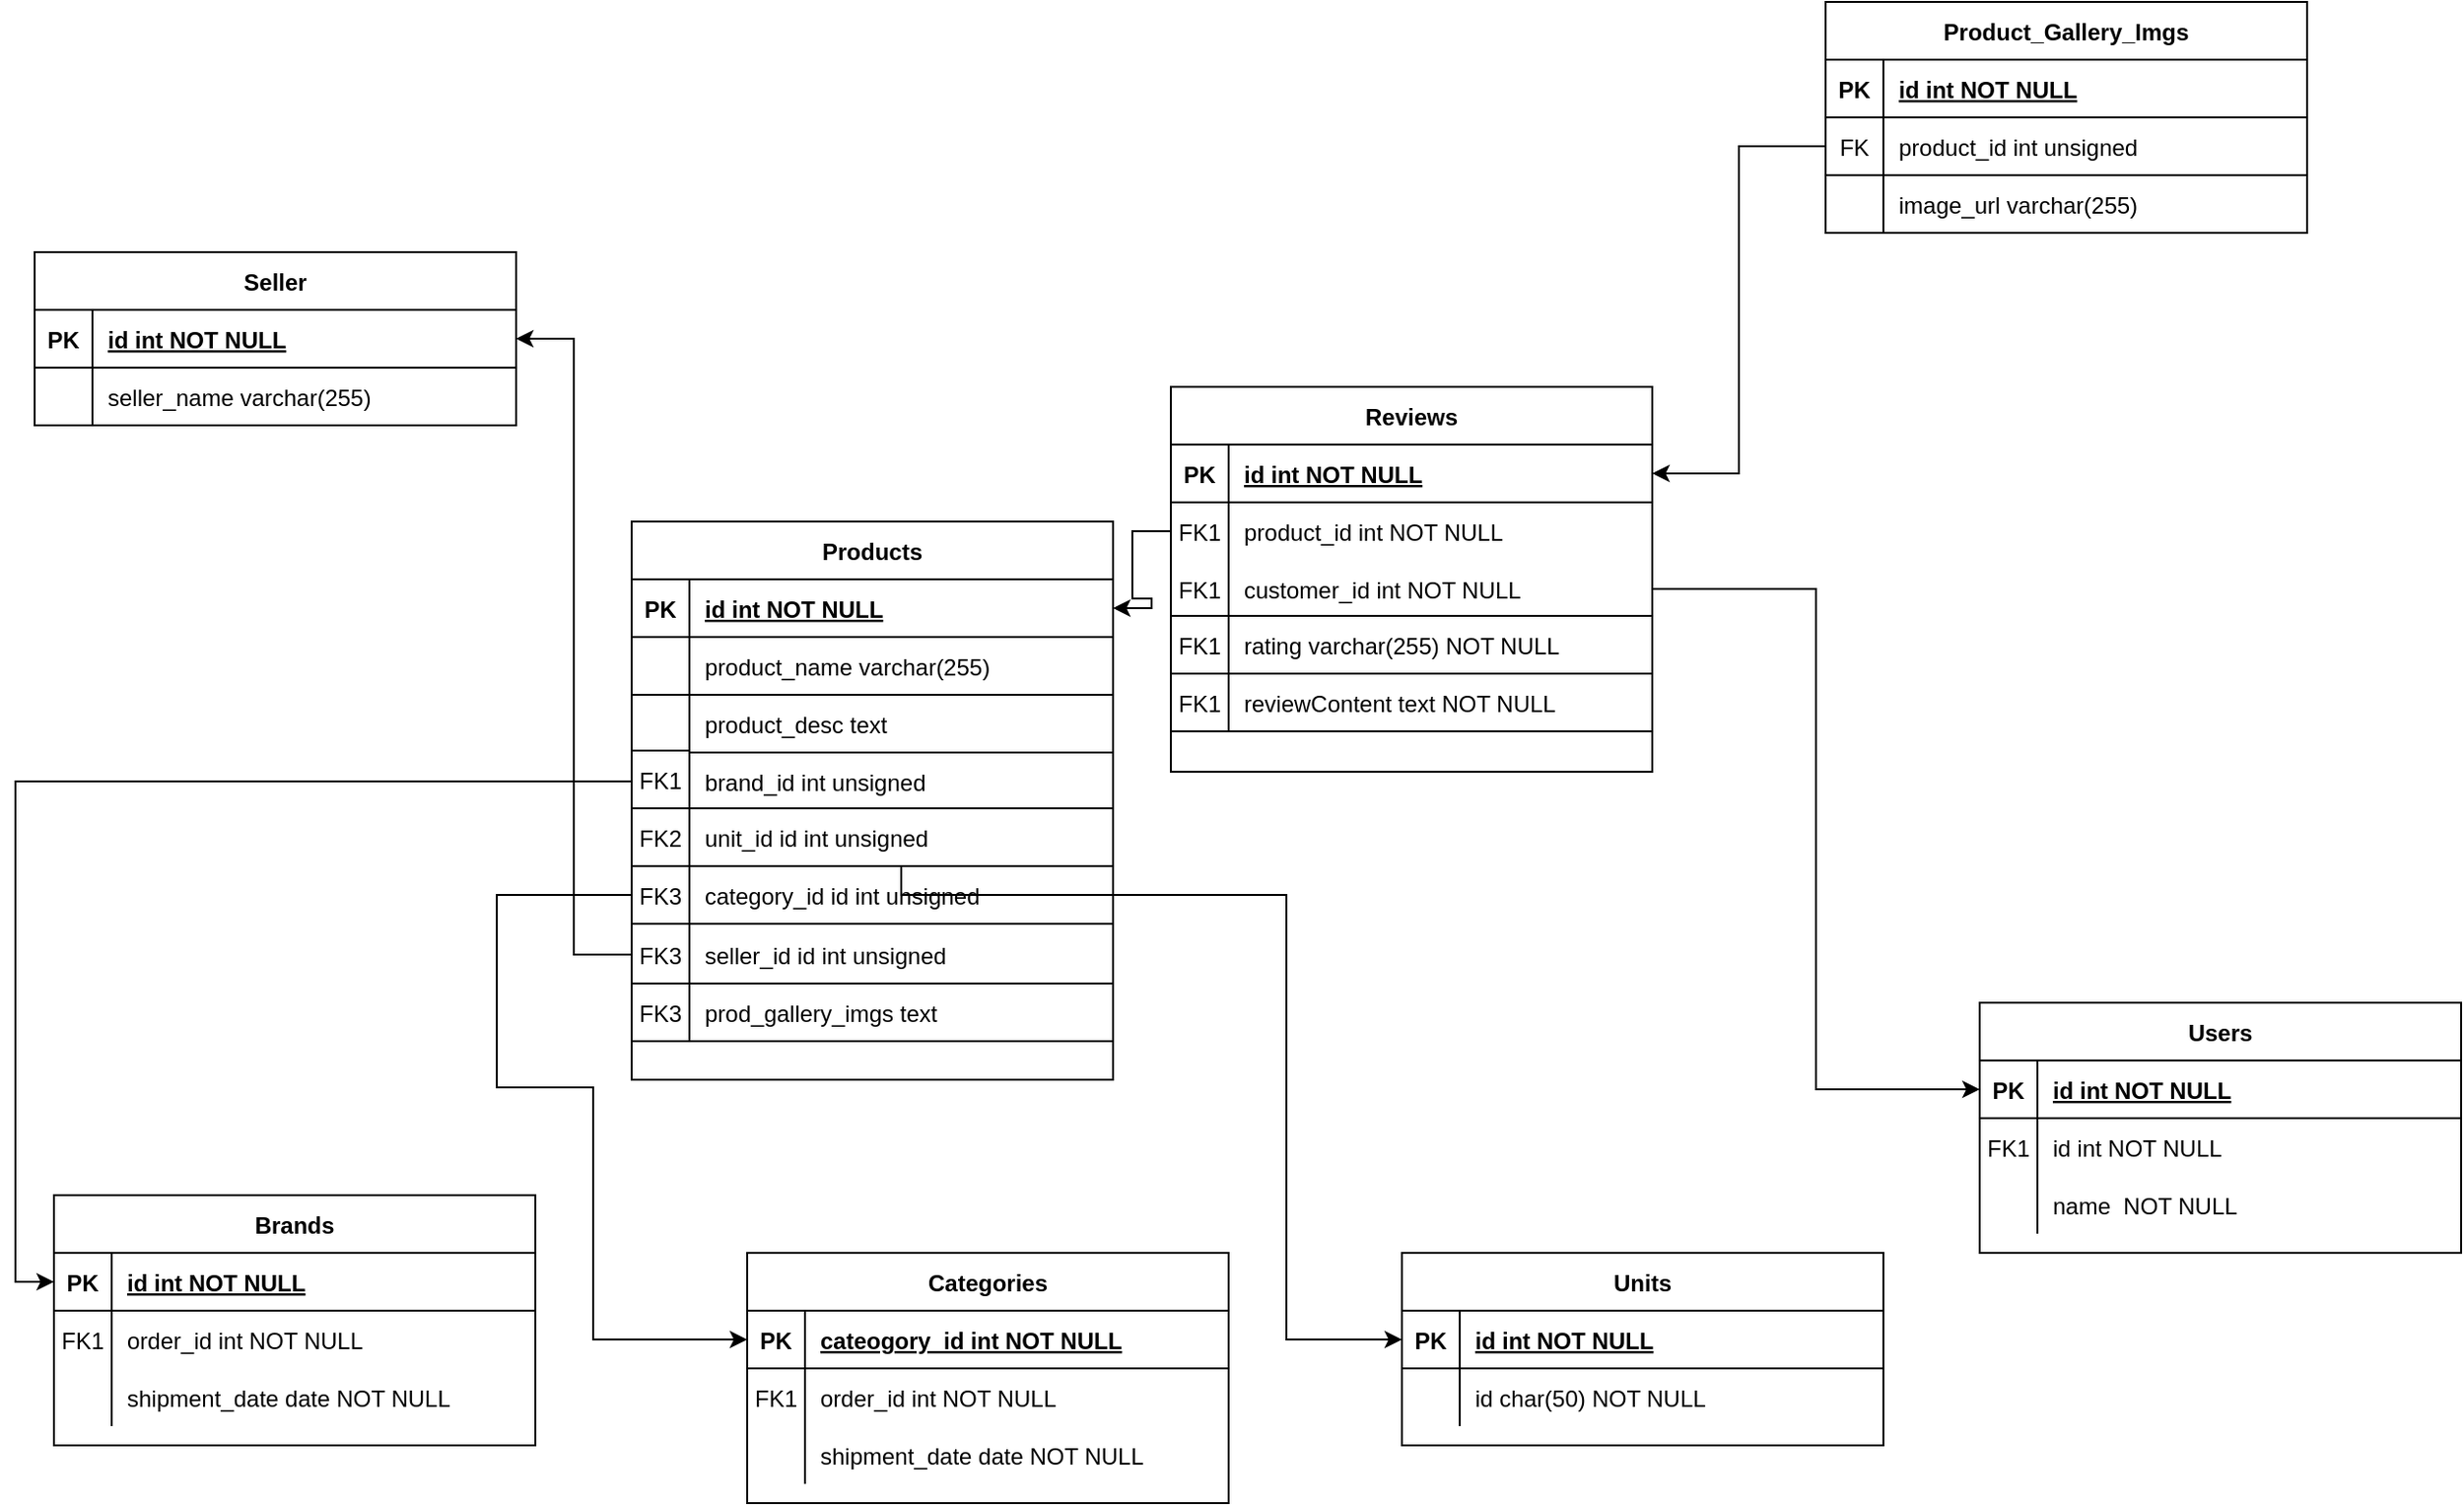 <mxfile version="24.7.6">
  <diagram id="R2lEEEUBdFMjLlhIrx00" name="Page-1">
    <mxGraphModel dx="1050" dy="1657" grid="1" gridSize="10" guides="1" tooltips="1" connect="1" arrows="1" fold="1" page="1" pageScale="1" pageWidth="850" pageHeight="1100" math="0" shadow="0" extFonts="Permanent Marker^https://fonts.googleapis.com/css?family=Permanent+Marker">
      <root>
        <mxCell id="0" />
        <mxCell id="1" parent="0" />
        <mxCell id="C-vyLk0tnHw3VtMMgP7b-13" value="Brands" style="shape=table;startSize=30;container=1;collapsible=1;childLayout=tableLayout;fixedRows=1;rowLines=0;fontStyle=1;align=center;resizeLast=1;" parent="1" vertex="1">
          <mxGeometry x="70" y="310" width="250" height="130" as="geometry" />
        </mxCell>
        <mxCell id="C-vyLk0tnHw3VtMMgP7b-14" value="" style="shape=partialRectangle;collapsible=0;dropTarget=0;pointerEvents=0;fillColor=none;points=[[0,0.5],[1,0.5]];portConstraint=eastwest;top=0;left=0;right=0;bottom=1;" parent="C-vyLk0tnHw3VtMMgP7b-13" vertex="1">
          <mxGeometry y="30" width="250" height="30" as="geometry" />
        </mxCell>
        <mxCell id="C-vyLk0tnHw3VtMMgP7b-15" value="PK" style="shape=partialRectangle;overflow=hidden;connectable=0;fillColor=none;top=0;left=0;bottom=0;right=0;fontStyle=1;" parent="C-vyLk0tnHw3VtMMgP7b-14" vertex="1">
          <mxGeometry width="30" height="30" as="geometry">
            <mxRectangle width="30" height="30" as="alternateBounds" />
          </mxGeometry>
        </mxCell>
        <mxCell id="C-vyLk0tnHw3VtMMgP7b-16" value="id int NOT NULL " style="shape=partialRectangle;overflow=hidden;connectable=0;fillColor=none;top=0;left=0;bottom=0;right=0;align=left;spacingLeft=6;fontStyle=5;" parent="C-vyLk0tnHw3VtMMgP7b-14" vertex="1">
          <mxGeometry x="30" width="220" height="30" as="geometry">
            <mxRectangle width="220" height="30" as="alternateBounds" />
          </mxGeometry>
        </mxCell>
        <mxCell id="C-vyLk0tnHw3VtMMgP7b-17" value="" style="shape=partialRectangle;collapsible=0;dropTarget=0;pointerEvents=0;fillColor=none;points=[[0,0.5],[1,0.5]];portConstraint=eastwest;top=0;left=0;right=0;bottom=0;" parent="C-vyLk0tnHw3VtMMgP7b-13" vertex="1">
          <mxGeometry y="60" width="250" height="30" as="geometry" />
        </mxCell>
        <mxCell id="C-vyLk0tnHw3VtMMgP7b-18" value="FK1" style="shape=partialRectangle;overflow=hidden;connectable=0;fillColor=none;top=0;left=0;bottom=0;right=0;" parent="C-vyLk0tnHw3VtMMgP7b-17" vertex="1">
          <mxGeometry width="30" height="30" as="geometry">
            <mxRectangle width="30" height="30" as="alternateBounds" />
          </mxGeometry>
        </mxCell>
        <mxCell id="C-vyLk0tnHw3VtMMgP7b-19" value="order_id int NOT NULL" style="shape=partialRectangle;overflow=hidden;connectable=0;fillColor=none;top=0;left=0;bottom=0;right=0;align=left;spacingLeft=6;" parent="C-vyLk0tnHw3VtMMgP7b-17" vertex="1">
          <mxGeometry x="30" width="220" height="30" as="geometry">
            <mxRectangle width="220" height="30" as="alternateBounds" />
          </mxGeometry>
        </mxCell>
        <mxCell id="C-vyLk0tnHw3VtMMgP7b-20" value="" style="shape=partialRectangle;collapsible=0;dropTarget=0;pointerEvents=0;fillColor=none;points=[[0,0.5],[1,0.5]];portConstraint=eastwest;top=0;left=0;right=0;bottom=0;" parent="C-vyLk0tnHw3VtMMgP7b-13" vertex="1">
          <mxGeometry y="90" width="250" height="30" as="geometry" />
        </mxCell>
        <mxCell id="C-vyLk0tnHw3VtMMgP7b-21" value="" style="shape=partialRectangle;overflow=hidden;connectable=0;fillColor=none;top=0;left=0;bottom=0;right=0;" parent="C-vyLk0tnHw3VtMMgP7b-20" vertex="1">
          <mxGeometry width="30" height="30" as="geometry">
            <mxRectangle width="30" height="30" as="alternateBounds" />
          </mxGeometry>
        </mxCell>
        <mxCell id="C-vyLk0tnHw3VtMMgP7b-22" value="shipment_date date NOT NULL" style="shape=partialRectangle;overflow=hidden;connectable=0;fillColor=none;top=0;left=0;bottom=0;right=0;align=left;spacingLeft=6;" parent="C-vyLk0tnHw3VtMMgP7b-20" vertex="1">
          <mxGeometry x="30" width="220" height="30" as="geometry">
            <mxRectangle width="220" height="30" as="alternateBounds" />
          </mxGeometry>
        </mxCell>
        <mxCell id="C-vyLk0tnHw3VtMMgP7b-23" value="Units" style="shape=table;startSize=30;container=1;collapsible=1;childLayout=tableLayout;fixedRows=1;rowLines=0;fontStyle=1;align=center;resizeLast=1;" parent="1" vertex="1">
          <mxGeometry x="770" y="340" width="250" height="100" as="geometry" />
        </mxCell>
        <mxCell id="C-vyLk0tnHw3VtMMgP7b-24" value="" style="shape=partialRectangle;collapsible=0;dropTarget=0;pointerEvents=0;fillColor=none;points=[[0,0.5],[1,0.5]];portConstraint=eastwest;top=0;left=0;right=0;bottom=1;" parent="C-vyLk0tnHw3VtMMgP7b-23" vertex="1">
          <mxGeometry y="30" width="250" height="30" as="geometry" />
        </mxCell>
        <mxCell id="C-vyLk0tnHw3VtMMgP7b-25" value="PK" style="shape=partialRectangle;overflow=hidden;connectable=0;fillColor=none;top=0;left=0;bottom=0;right=0;fontStyle=1;" parent="C-vyLk0tnHw3VtMMgP7b-24" vertex="1">
          <mxGeometry width="30" height="30" as="geometry">
            <mxRectangle width="30" height="30" as="alternateBounds" />
          </mxGeometry>
        </mxCell>
        <mxCell id="C-vyLk0tnHw3VtMMgP7b-26" value="id int NOT NULL " style="shape=partialRectangle;overflow=hidden;connectable=0;fillColor=none;top=0;left=0;bottom=0;right=0;align=left;spacingLeft=6;fontStyle=5;" parent="C-vyLk0tnHw3VtMMgP7b-24" vertex="1">
          <mxGeometry x="30" width="220" height="30" as="geometry">
            <mxRectangle width="220" height="30" as="alternateBounds" />
          </mxGeometry>
        </mxCell>
        <mxCell id="C-vyLk0tnHw3VtMMgP7b-27" value="" style="shape=partialRectangle;collapsible=0;dropTarget=0;pointerEvents=0;fillColor=none;points=[[0,0.5],[1,0.5]];portConstraint=eastwest;top=0;left=0;right=0;bottom=0;" parent="C-vyLk0tnHw3VtMMgP7b-23" vertex="1">
          <mxGeometry y="60" width="250" height="30" as="geometry" />
        </mxCell>
        <mxCell id="C-vyLk0tnHw3VtMMgP7b-28" value="" style="shape=partialRectangle;overflow=hidden;connectable=0;fillColor=none;top=0;left=0;bottom=0;right=0;" parent="C-vyLk0tnHw3VtMMgP7b-27" vertex="1">
          <mxGeometry width="30" height="30" as="geometry">
            <mxRectangle width="30" height="30" as="alternateBounds" />
          </mxGeometry>
        </mxCell>
        <mxCell id="C-vyLk0tnHw3VtMMgP7b-29" value="id char(50) NOT NULL" style="shape=partialRectangle;overflow=hidden;connectable=0;fillColor=none;top=0;left=0;bottom=0;right=0;align=left;spacingLeft=6;" parent="C-vyLk0tnHw3VtMMgP7b-27" vertex="1">
          <mxGeometry x="30" width="220" height="30" as="geometry">
            <mxRectangle width="220" height="30" as="alternateBounds" />
          </mxGeometry>
        </mxCell>
        <mxCell id="VkYsqImHZX3zR1S9aV2n-1" value="Categories" style="shape=table;startSize=30;container=1;collapsible=1;childLayout=tableLayout;fixedRows=1;rowLines=0;fontStyle=1;align=center;resizeLast=1;" parent="1" vertex="1">
          <mxGeometry x="430" y="340" width="250" height="130" as="geometry" />
        </mxCell>
        <mxCell id="VkYsqImHZX3zR1S9aV2n-2" value="" style="shape=partialRectangle;collapsible=0;dropTarget=0;pointerEvents=0;fillColor=none;points=[[0,0.5],[1,0.5]];portConstraint=eastwest;top=0;left=0;right=0;bottom=1;" parent="VkYsqImHZX3zR1S9aV2n-1" vertex="1">
          <mxGeometry y="30" width="250" height="30" as="geometry" />
        </mxCell>
        <mxCell id="VkYsqImHZX3zR1S9aV2n-3" value="PK" style="shape=partialRectangle;overflow=hidden;connectable=0;fillColor=none;top=0;left=0;bottom=0;right=0;fontStyle=1;" parent="VkYsqImHZX3zR1S9aV2n-2" vertex="1">
          <mxGeometry width="30" height="30" as="geometry">
            <mxRectangle width="30" height="30" as="alternateBounds" />
          </mxGeometry>
        </mxCell>
        <mxCell id="VkYsqImHZX3zR1S9aV2n-4" value="cateogory_id int NOT NULL " style="shape=partialRectangle;overflow=hidden;connectable=0;fillColor=none;top=0;left=0;bottom=0;right=0;align=left;spacingLeft=6;fontStyle=5;" parent="VkYsqImHZX3zR1S9aV2n-2" vertex="1">
          <mxGeometry x="30" width="220" height="30" as="geometry">
            <mxRectangle width="220" height="30" as="alternateBounds" />
          </mxGeometry>
        </mxCell>
        <mxCell id="VkYsqImHZX3zR1S9aV2n-5" value="" style="shape=partialRectangle;collapsible=0;dropTarget=0;pointerEvents=0;fillColor=none;points=[[0,0.5],[1,0.5]];portConstraint=eastwest;top=0;left=0;right=0;bottom=0;" parent="VkYsqImHZX3zR1S9aV2n-1" vertex="1">
          <mxGeometry y="60" width="250" height="30" as="geometry" />
        </mxCell>
        <mxCell id="VkYsqImHZX3zR1S9aV2n-6" value="FK1" style="shape=partialRectangle;overflow=hidden;connectable=0;fillColor=none;top=0;left=0;bottom=0;right=0;" parent="VkYsqImHZX3zR1S9aV2n-5" vertex="1">
          <mxGeometry width="30" height="30" as="geometry">
            <mxRectangle width="30" height="30" as="alternateBounds" />
          </mxGeometry>
        </mxCell>
        <mxCell id="VkYsqImHZX3zR1S9aV2n-7" value="order_id int NOT NULL" style="shape=partialRectangle;overflow=hidden;connectable=0;fillColor=none;top=0;left=0;bottom=0;right=0;align=left;spacingLeft=6;" parent="VkYsqImHZX3zR1S9aV2n-5" vertex="1">
          <mxGeometry x="30" width="220" height="30" as="geometry">
            <mxRectangle width="220" height="30" as="alternateBounds" />
          </mxGeometry>
        </mxCell>
        <mxCell id="VkYsqImHZX3zR1S9aV2n-8" value="" style="shape=partialRectangle;collapsible=0;dropTarget=0;pointerEvents=0;fillColor=none;points=[[0,0.5],[1,0.5]];portConstraint=eastwest;top=0;left=0;right=0;bottom=0;" parent="VkYsqImHZX3zR1S9aV2n-1" vertex="1">
          <mxGeometry y="90" width="250" height="30" as="geometry" />
        </mxCell>
        <mxCell id="VkYsqImHZX3zR1S9aV2n-9" value="" style="shape=partialRectangle;overflow=hidden;connectable=0;fillColor=none;top=0;left=0;bottom=0;right=0;" parent="VkYsqImHZX3zR1S9aV2n-8" vertex="1">
          <mxGeometry width="30" height="30" as="geometry">
            <mxRectangle width="30" height="30" as="alternateBounds" />
          </mxGeometry>
        </mxCell>
        <mxCell id="VkYsqImHZX3zR1S9aV2n-10" value="shipment_date date NOT NULL" style="shape=partialRectangle;overflow=hidden;connectable=0;fillColor=none;top=0;left=0;bottom=0;right=0;align=left;spacingLeft=6;" parent="VkYsqImHZX3zR1S9aV2n-8" vertex="1">
          <mxGeometry x="30" width="220" height="30" as="geometry">
            <mxRectangle width="220" height="30" as="alternateBounds" />
          </mxGeometry>
        </mxCell>
        <mxCell id="VkYsqImHZX3zR1S9aV2n-20" style="edgeStyle=orthogonalEdgeStyle;rounded=0;orthogonalLoop=1;jettySize=auto;html=1;entryX=0;entryY=0.5;entryDx=0;entryDy=0;" parent="1" source="C-vyLk0tnHw3VtMMgP7b-9" target="C-vyLk0tnHw3VtMMgP7b-14" edge="1">
          <mxGeometry relative="1" as="geometry" />
        </mxCell>
        <mxCell id="VkYsqImHZX3zR1S9aV2n-21" style="edgeStyle=orthogonalEdgeStyle;rounded=0;orthogonalLoop=1;jettySize=auto;html=1;entryX=0;entryY=0.5;entryDx=0;entryDy=0;" parent="1" source="VkYsqImHZX3zR1S9aV2n-11" target="C-vyLk0tnHw3VtMMgP7b-24" edge="1">
          <mxGeometry relative="1" as="geometry">
            <Array as="points">
              <mxPoint x="710" y="154" />
              <mxPoint x="710" y="385" />
            </Array>
          </mxGeometry>
        </mxCell>
        <mxCell id="VkYsqImHZX3zR1S9aV2n-24" value="" style="group" parent="1" vertex="1" connectable="0">
          <mxGeometry x="370" y="-40" width="250" height="290" as="geometry" />
        </mxCell>
        <mxCell id="VkYsqImHZX3zR1S9aV2n-25" value="" style="group" parent="VkYsqImHZX3zR1S9aV2n-24" vertex="1" connectable="0">
          <mxGeometry width="250" height="290" as="geometry" />
        </mxCell>
        <mxCell id="VkYsqImHZX3zR1S9aV2n-19" value="" style="group" parent="VkYsqImHZX3zR1S9aV2n-25" vertex="1" connectable="0">
          <mxGeometry width="250" height="290" as="geometry" />
        </mxCell>
        <mxCell id="VkYsqImHZX3zR1S9aV2n-11" value="unit_id id int unsigned" style="shape=partialRectangle;overflow=hidden;connectable=1;fillColor=none;top=1;left=1;bottom=1;right=0;align=left;spacingLeft=6;labelBorderColor=none;" parent="VkYsqImHZX3zR1S9aV2n-19" vertex="1">
          <mxGeometry x="30" y="149" width="220" height="30" as="geometry">
            <mxRectangle width="220" height="30" as="alternateBounds" />
          </mxGeometry>
        </mxCell>
        <mxCell id="VkYsqImHZX3zR1S9aV2n-12" value="FK1" style="shape=partialRectangle;overflow=hidden;connectable=0;fillColor=none;top=1;left=0;bottom=0;right=0;" parent="VkYsqImHZX3zR1S9aV2n-19" vertex="1">
          <mxGeometry y="119" width="30" height="30" as="geometry">
            <mxRectangle width="30" height="30" as="alternateBounds" />
          </mxGeometry>
        </mxCell>
        <mxCell id="VkYsqImHZX3zR1S9aV2n-18" value="FK2" style="shape=partialRectangle;overflow=hidden;connectable=0;fillColor=none;top=1;left=0;bottom=1;right=0;" parent="VkYsqImHZX3zR1S9aV2n-19" vertex="1">
          <mxGeometry y="149" width="30" height="30" as="geometry">
            <mxRectangle width="30" height="30" as="alternateBounds" />
          </mxGeometry>
        </mxCell>
        <mxCell id="klve59LVpFGcTII6Jys7-24" value="" style="group" parent="VkYsqImHZX3zR1S9aV2n-19" vertex="1" connectable="0">
          <mxGeometry width="250" height="290" as="geometry" />
        </mxCell>
        <mxCell id="klve59LVpFGcTII6Jys7-22" value="seller_id id int unsigned" style="shape=partialRectangle;overflow=hidden;connectable=1;fillColor=none;top=0;left=1;bottom=1;right=0;align=left;spacingLeft=6;labelBorderColor=none;" parent="klve59LVpFGcTII6Jys7-24" vertex="1">
          <mxGeometry x="30" y="210" width="220" height="30" as="geometry">
            <mxRectangle width="220" height="30" as="alternateBounds" />
          </mxGeometry>
        </mxCell>
        <mxCell id="klve59LVpFGcTII6Jys7-23" value="FK3" style="shape=partialRectangle;overflow=hidden;connectable=1;fillColor=none;top=0;left=0;bottom=1;right=0;" parent="klve59LVpFGcTII6Jys7-24" vertex="1">
          <mxGeometry y="210" width="30" height="30" as="geometry">
            <mxRectangle width="30" height="30" as="alternateBounds" />
          </mxGeometry>
        </mxCell>
        <mxCell id="klve59LVpFGcTII6Jys7-29" value="" style="group" parent="klve59LVpFGcTII6Jys7-24" vertex="1" connectable="0">
          <mxGeometry width="250" height="290" as="geometry" />
        </mxCell>
        <mxCell id="C-vyLk0tnHw3VtMMgP7b-2" value="Products" style="shape=table;startSize=30;container=1;collapsible=1;childLayout=tableLayout;fixedRows=1;rowLines=0;fontStyle=1;align=center;resizeLast=1;" parent="klve59LVpFGcTII6Jys7-29" vertex="1">
          <mxGeometry width="250" height="290" as="geometry" />
        </mxCell>
        <mxCell id="C-vyLk0tnHw3VtMMgP7b-3" value="" style="shape=partialRectangle;collapsible=0;dropTarget=0;pointerEvents=0;fillColor=none;points=[[0,0.5],[1,0.5]];portConstraint=eastwest;top=0;left=0;right=0;bottom=1;" parent="C-vyLk0tnHw3VtMMgP7b-2" vertex="1">
          <mxGeometry y="30" width="250" height="30" as="geometry" />
        </mxCell>
        <mxCell id="C-vyLk0tnHw3VtMMgP7b-4" value="PK" style="shape=partialRectangle;overflow=hidden;connectable=0;fillColor=none;top=0;left=0;bottom=0;right=0;fontStyle=1;" parent="C-vyLk0tnHw3VtMMgP7b-3" vertex="1">
          <mxGeometry width="30" height="30" as="geometry">
            <mxRectangle width="30" height="30" as="alternateBounds" />
          </mxGeometry>
        </mxCell>
        <mxCell id="C-vyLk0tnHw3VtMMgP7b-5" value="id int NOT NULL " style="shape=partialRectangle;overflow=hidden;connectable=0;fillColor=none;top=0;left=0;bottom=0;right=0;align=left;spacingLeft=6;fontStyle=5;" parent="C-vyLk0tnHw3VtMMgP7b-3" vertex="1">
          <mxGeometry x="30" width="220" height="30" as="geometry">
            <mxRectangle width="220" height="30" as="alternateBounds" />
          </mxGeometry>
        </mxCell>
        <mxCell id="C-vyLk0tnHw3VtMMgP7b-6" value="" style="shape=partialRectangle;collapsible=0;dropTarget=0;pointerEvents=0;fillColor=none;points=[[0,0.5],[1,0.5]];portConstraint=eastwest;top=0;left=0;right=0;bottom=0;" parent="C-vyLk0tnHw3VtMMgP7b-2" vertex="1">
          <mxGeometry y="60" width="250" height="30" as="geometry" />
        </mxCell>
        <mxCell id="C-vyLk0tnHw3VtMMgP7b-7" value="" style="shape=partialRectangle;overflow=hidden;connectable=0;fillColor=none;top=0;left=0;bottom=0;right=0;" parent="C-vyLk0tnHw3VtMMgP7b-6" vertex="1">
          <mxGeometry width="30" height="30" as="geometry">
            <mxRectangle width="30" height="30" as="alternateBounds" />
          </mxGeometry>
        </mxCell>
        <mxCell id="C-vyLk0tnHw3VtMMgP7b-8" value="product_name varchar(255)" style="shape=partialRectangle;overflow=hidden;connectable=0;fillColor=none;top=0;left=0;bottom=0;right=0;align=left;spacingLeft=6;" parent="C-vyLk0tnHw3VtMMgP7b-6" vertex="1">
          <mxGeometry x="30" width="220" height="30" as="geometry">
            <mxRectangle width="220" height="30" as="alternateBounds" />
          </mxGeometry>
        </mxCell>
        <mxCell id="VkYsqImHZX3zR1S9aV2n-15" value="" style="shape=partialRectangle;collapsible=0;dropTarget=0;pointerEvents=0;fillColor=none;points=[[0,0.5],[1,0.5]];portConstraint=eastwest;top=0;left=0;right=0;bottom=0;" parent="C-vyLk0tnHw3VtMMgP7b-2" vertex="1">
          <mxGeometry y="90" width="250" height="30" as="geometry" />
        </mxCell>
        <mxCell id="VkYsqImHZX3zR1S9aV2n-16" value="" style="shape=partialRectangle;overflow=hidden;connectable=0;fillColor=none;top=1;left=0;bottom=0;right=0;" parent="VkYsqImHZX3zR1S9aV2n-15" vertex="1">
          <mxGeometry width="30" height="30" as="geometry">
            <mxRectangle width="30" height="30" as="alternateBounds" />
          </mxGeometry>
        </mxCell>
        <mxCell id="VkYsqImHZX3zR1S9aV2n-17" value="product_desc text" style="shape=partialRectangle;overflow=hidden;connectable=0;fillColor=none;top=1;left=0;bottom=0;right=0;align=left;spacingLeft=6;" parent="VkYsqImHZX3zR1S9aV2n-15" vertex="1">
          <mxGeometry x="30" width="220" height="30" as="geometry">
            <mxRectangle width="220" height="30" as="alternateBounds" />
          </mxGeometry>
        </mxCell>
        <mxCell id="C-vyLk0tnHw3VtMMgP7b-9" value="" style="shape=partialRectangle;collapsible=0;dropTarget=0;pointerEvents=0;fillColor=none;points=[[0,0.5],[1,0.5]];portConstraint=eastwest;top=0;left=0;right=0;bottom=0;" parent="C-vyLk0tnHw3VtMMgP7b-2" vertex="1">
          <mxGeometry y="120" width="250" height="30" as="geometry" />
        </mxCell>
        <mxCell id="C-vyLk0tnHw3VtMMgP7b-10" value="" style="shape=partialRectangle;overflow=hidden;connectable=0;fillColor=none;top=0;left=0;bottom=0;right=0;" parent="C-vyLk0tnHw3VtMMgP7b-9" vertex="1">
          <mxGeometry width="30" height="30" as="geometry">
            <mxRectangle width="30" height="30" as="alternateBounds" />
          </mxGeometry>
        </mxCell>
        <mxCell id="C-vyLk0tnHw3VtMMgP7b-11" value="brand_id int unsigned" style="shape=partialRectangle;overflow=hidden;connectable=0;fillColor=none;top=1;left=0;bottom=0;right=0;align=left;spacingLeft=6;" parent="C-vyLk0tnHw3VtMMgP7b-9" vertex="1">
          <mxGeometry x="30" width="220" height="30" as="geometry">
            <mxRectangle width="220" height="30" as="alternateBounds" />
          </mxGeometry>
        </mxCell>
        <mxCell id="klve59LVpFGcTII6Jys7-27" value="prod_gallery_imgs text" style="shape=partialRectangle;overflow=hidden;connectable=1;fillColor=none;top=0;left=1;bottom=1;right=0;align=left;spacingLeft=6;labelBorderColor=none;" parent="klve59LVpFGcTII6Jys7-29" vertex="1">
          <mxGeometry x="30" y="240" width="220" height="30" as="geometry">
            <mxRectangle width="220" height="30" as="alternateBounds" />
          </mxGeometry>
        </mxCell>
        <mxCell id="klve59LVpFGcTII6Jys7-28" value="FK3" style="shape=partialRectangle;overflow=hidden;connectable=1;fillColor=none;top=0;left=0;bottom=1;right=0;" parent="klve59LVpFGcTII6Jys7-29" vertex="1">
          <mxGeometry y="240" width="30" height="30" as="geometry">
            <mxRectangle width="30" height="30" as="alternateBounds" />
          </mxGeometry>
        </mxCell>
        <mxCell id="VkYsqImHZX3zR1S9aV2n-22" value="category_id id int unsigned" style="shape=partialRectangle;overflow=hidden;connectable=1;fillColor=none;top=0;left=1;bottom=1;right=0;align=left;spacingLeft=6;labelBorderColor=none;" parent="VkYsqImHZX3zR1S9aV2n-25" vertex="1">
          <mxGeometry x="30" y="179" width="220" height="30" as="geometry">
            <mxRectangle width="220" height="30" as="alternateBounds" />
          </mxGeometry>
        </mxCell>
        <mxCell id="VkYsqImHZX3zR1S9aV2n-23" value="FK3" style="shape=partialRectangle;overflow=hidden;connectable=1;fillColor=none;top=0;left=0;bottom=1;right=0;" parent="VkYsqImHZX3zR1S9aV2n-25" vertex="1">
          <mxGeometry y="179" width="30" height="30" as="geometry">
            <mxRectangle width="30" height="30" as="alternateBounds" />
          </mxGeometry>
        </mxCell>
        <mxCell id="VkYsqImHZX3zR1S9aV2n-26" style="edgeStyle=orthogonalEdgeStyle;rounded=0;orthogonalLoop=1;jettySize=auto;html=1;entryX=0;entryY=0.5;entryDx=0;entryDy=0;" parent="1" source="VkYsqImHZX3zR1S9aV2n-23" target="VkYsqImHZX3zR1S9aV2n-2" edge="1">
          <mxGeometry relative="1" as="geometry">
            <Array as="points">
              <mxPoint x="300" y="154" />
              <mxPoint x="300" y="254" />
              <mxPoint x="350" y="254" />
              <mxPoint x="350" y="385" />
            </Array>
          </mxGeometry>
        </mxCell>
        <mxCell id="z2yPPeF7bbDRtPcRpVXs-11" value="Users" style="shape=table;startSize=30;container=1;collapsible=1;childLayout=tableLayout;fixedRows=1;rowLines=0;fontStyle=1;align=center;resizeLast=1;" parent="1" vertex="1">
          <mxGeometry x="1070" y="210" width="250" height="130" as="geometry" />
        </mxCell>
        <mxCell id="z2yPPeF7bbDRtPcRpVXs-12" value="" style="shape=partialRectangle;collapsible=0;dropTarget=0;pointerEvents=0;fillColor=none;points=[[0,0.5],[1,0.5]];portConstraint=eastwest;top=0;left=0;right=0;bottom=1;" parent="z2yPPeF7bbDRtPcRpVXs-11" vertex="1">
          <mxGeometry y="30" width="250" height="30" as="geometry" />
        </mxCell>
        <mxCell id="z2yPPeF7bbDRtPcRpVXs-13" value="PK" style="shape=partialRectangle;overflow=hidden;connectable=0;fillColor=none;top=0;left=0;bottom=0;right=0;fontStyle=1;" parent="z2yPPeF7bbDRtPcRpVXs-12" vertex="1">
          <mxGeometry width="30" height="30" as="geometry">
            <mxRectangle width="30" height="30" as="alternateBounds" />
          </mxGeometry>
        </mxCell>
        <mxCell id="z2yPPeF7bbDRtPcRpVXs-14" value="id int NOT NULL " style="shape=partialRectangle;overflow=hidden;connectable=0;fillColor=none;top=0;left=0;bottom=0;right=0;align=left;spacingLeft=6;fontStyle=5;" parent="z2yPPeF7bbDRtPcRpVXs-12" vertex="1">
          <mxGeometry x="30" width="220" height="30" as="geometry">
            <mxRectangle width="220" height="30" as="alternateBounds" />
          </mxGeometry>
        </mxCell>
        <mxCell id="z2yPPeF7bbDRtPcRpVXs-15" value="" style="shape=partialRectangle;collapsible=0;dropTarget=0;pointerEvents=0;fillColor=none;points=[[0,0.5],[1,0.5]];portConstraint=eastwest;top=0;left=0;right=0;bottom=0;" parent="z2yPPeF7bbDRtPcRpVXs-11" vertex="1">
          <mxGeometry y="60" width="250" height="30" as="geometry" />
        </mxCell>
        <mxCell id="z2yPPeF7bbDRtPcRpVXs-16" value="FK1" style="shape=partialRectangle;overflow=hidden;connectable=0;fillColor=none;top=0;left=0;bottom=0;right=0;" parent="z2yPPeF7bbDRtPcRpVXs-15" vertex="1">
          <mxGeometry width="30" height="30" as="geometry">
            <mxRectangle width="30" height="30" as="alternateBounds" />
          </mxGeometry>
        </mxCell>
        <mxCell id="z2yPPeF7bbDRtPcRpVXs-17" value="id int NOT NULL" style="shape=partialRectangle;overflow=hidden;connectable=0;fillColor=none;top=0;left=0;bottom=0;right=0;align=left;spacingLeft=6;" parent="z2yPPeF7bbDRtPcRpVXs-15" vertex="1">
          <mxGeometry x="30" width="220" height="30" as="geometry">
            <mxRectangle width="220" height="30" as="alternateBounds" />
          </mxGeometry>
        </mxCell>
        <mxCell id="z2yPPeF7bbDRtPcRpVXs-18" value="" style="shape=partialRectangle;collapsible=0;dropTarget=0;pointerEvents=0;fillColor=none;points=[[0,0.5],[1,0.5]];portConstraint=eastwest;top=0;left=0;right=0;bottom=0;" parent="z2yPPeF7bbDRtPcRpVXs-11" vertex="1">
          <mxGeometry y="90" width="250" height="30" as="geometry" />
        </mxCell>
        <mxCell id="z2yPPeF7bbDRtPcRpVXs-19" value="" style="shape=partialRectangle;overflow=hidden;connectable=0;fillColor=none;top=0;left=0;bottom=0;right=0;" parent="z2yPPeF7bbDRtPcRpVXs-18" vertex="1">
          <mxGeometry width="30" height="30" as="geometry">
            <mxRectangle width="30" height="30" as="alternateBounds" />
          </mxGeometry>
        </mxCell>
        <mxCell id="z2yPPeF7bbDRtPcRpVXs-20" value="name  NOT NULL" style="shape=partialRectangle;overflow=hidden;connectable=0;fillColor=none;top=0;left=0;bottom=0;right=0;align=left;spacingLeft=6;" parent="z2yPPeF7bbDRtPcRpVXs-18" vertex="1">
          <mxGeometry x="30" width="220" height="30" as="geometry">
            <mxRectangle width="220" height="30" as="alternateBounds" />
          </mxGeometry>
        </mxCell>
        <mxCell id="z2yPPeF7bbDRtPcRpVXs-22" style="edgeStyle=orthogonalEdgeStyle;rounded=0;orthogonalLoop=1;jettySize=auto;html=1;" parent="1" source="z2yPPeF7bbDRtPcRpVXs-8" target="z2yPPeF7bbDRtPcRpVXs-12" edge="1">
          <mxGeometry relative="1" as="geometry" />
        </mxCell>
        <mxCell id="z2yPPeF7bbDRtPcRpVXs-23" style="edgeStyle=orthogonalEdgeStyle;rounded=0;orthogonalLoop=1;jettySize=auto;html=1;" parent="1" source="z2yPPeF7bbDRtPcRpVXs-5" target="C-vyLk0tnHw3VtMMgP7b-3" edge="1">
          <mxGeometry relative="1" as="geometry" />
        </mxCell>
        <mxCell id="z2yPPeF7bbDRtPcRpVXs-39" value="" style="group" parent="1" vertex="1" connectable="0">
          <mxGeometry x="650" y="-110" width="250" height="200" as="geometry" />
        </mxCell>
        <mxCell id="z2yPPeF7bbDRtPcRpVXs-1" value="Reviews" style="shape=table;startSize=30;container=1;collapsible=1;childLayout=tableLayout;fixedRows=1;rowLines=0;fontStyle=1;align=center;resizeLast=1;" parent="z2yPPeF7bbDRtPcRpVXs-39" vertex="1">
          <mxGeometry width="250" height="200" as="geometry" />
        </mxCell>
        <mxCell id="z2yPPeF7bbDRtPcRpVXs-2" value="" style="shape=partialRectangle;collapsible=0;dropTarget=0;pointerEvents=0;fillColor=none;points=[[0,0.5],[1,0.5]];portConstraint=eastwest;top=0;left=0;right=0;bottom=1;" parent="z2yPPeF7bbDRtPcRpVXs-1" vertex="1">
          <mxGeometry y="30" width="250" height="30" as="geometry" />
        </mxCell>
        <mxCell id="z2yPPeF7bbDRtPcRpVXs-3" value="PK" style="shape=partialRectangle;overflow=hidden;connectable=0;fillColor=none;top=0;left=0;bottom=0;right=0;fontStyle=1;" parent="z2yPPeF7bbDRtPcRpVXs-2" vertex="1">
          <mxGeometry width="30" height="30" as="geometry">
            <mxRectangle width="30" height="30" as="alternateBounds" />
          </mxGeometry>
        </mxCell>
        <mxCell id="z2yPPeF7bbDRtPcRpVXs-4" value="id int NOT NULL " style="shape=partialRectangle;overflow=hidden;connectable=0;fillColor=none;top=0;left=0;bottom=0;right=0;align=left;spacingLeft=6;fontStyle=5;" parent="z2yPPeF7bbDRtPcRpVXs-2" vertex="1">
          <mxGeometry x="30" width="220" height="30" as="geometry">
            <mxRectangle width="220" height="30" as="alternateBounds" />
          </mxGeometry>
        </mxCell>
        <mxCell id="z2yPPeF7bbDRtPcRpVXs-5" value="" style="shape=partialRectangle;collapsible=0;dropTarget=0;pointerEvents=0;fillColor=none;points=[[0,0.5],[1,0.5]];portConstraint=eastwest;top=0;left=0;right=0;bottom=0;" parent="z2yPPeF7bbDRtPcRpVXs-1" vertex="1">
          <mxGeometry y="60" width="250" height="30" as="geometry" />
        </mxCell>
        <mxCell id="z2yPPeF7bbDRtPcRpVXs-6" value="FK1" style="shape=partialRectangle;overflow=hidden;connectable=0;fillColor=none;top=0;left=0;bottom=0;right=0;" parent="z2yPPeF7bbDRtPcRpVXs-5" vertex="1">
          <mxGeometry width="30" height="30" as="geometry">
            <mxRectangle width="30" height="30" as="alternateBounds" />
          </mxGeometry>
        </mxCell>
        <mxCell id="z2yPPeF7bbDRtPcRpVXs-7" value="product_id int NOT NULL" style="shape=partialRectangle;overflow=hidden;connectable=0;fillColor=none;top=0;left=0;bottom=0;right=0;align=left;spacingLeft=6;" parent="z2yPPeF7bbDRtPcRpVXs-5" vertex="1">
          <mxGeometry x="30" width="220" height="30" as="geometry">
            <mxRectangle width="220" height="30" as="alternateBounds" />
          </mxGeometry>
        </mxCell>
        <mxCell id="z2yPPeF7bbDRtPcRpVXs-8" value="" style="shape=partialRectangle;collapsible=0;dropTarget=0;pointerEvents=0;fillColor=none;points=[[0,0.5],[1,0.5]];portConstraint=eastwest;top=0;left=0;right=0;bottom=0;" parent="z2yPPeF7bbDRtPcRpVXs-1" vertex="1">
          <mxGeometry y="90" width="250" height="30" as="geometry" />
        </mxCell>
        <mxCell id="z2yPPeF7bbDRtPcRpVXs-9" value="" style="shape=partialRectangle;overflow=hidden;connectable=0;fillColor=none;top=0;left=0;bottom=0;right=0;" parent="z2yPPeF7bbDRtPcRpVXs-8" vertex="1">
          <mxGeometry width="30" height="30" as="geometry">
            <mxRectangle width="30" height="30" as="alternateBounds" />
          </mxGeometry>
        </mxCell>
        <mxCell id="z2yPPeF7bbDRtPcRpVXs-10" value="customer_id int NOT NULL" style="shape=partialRectangle;overflow=hidden;connectable=0;fillColor=none;top=0;left=0;bottom=0;right=0;align=left;spacingLeft=6;" parent="z2yPPeF7bbDRtPcRpVXs-8" vertex="1">
          <mxGeometry x="30" width="220" height="30" as="geometry">
            <mxRectangle width="220" height="30" as="alternateBounds" />
          </mxGeometry>
        </mxCell>
        <mxCell id="z2yPPeF7bbDRtPcRpVXs-21" value="FK1" style="shape=partialRectangle;overflow=hidden;connectable=0;fillColor=none;top=0;left=0;bottom=0;right=0;" parent="z2yPPeF7bbDRtPcRpVXs-39" vertex="1">
          <mxGeometry y="90" width="30" height="30" as="geometry">
            <mxRectangle width="30" height="30" as="alternateBounds" />
          </mxGeometry>
        </mxCell>
        <mxCell id="z2yPPeF7bbDRtPcRpVXs-24" value="rating varchar(255) NOT NULL" style="shape=partialRectangle;overflow=hidden;connectable=0;fillColor=none;top=1;left=0;bottom=1;right=0;align=left;spacingLeft=6;" parent="z2yPPeF7bbDRtPcRpVXs-39" vertex="1">
          <mxGeometry x="30" y="119" width="220" height="30" as="geometry">
            <mxRectangle width="220" height="30" as="alternateBounds" />
          </mxGeometry>
        </mxCell>
        <mxCell id="z2yPPeF7bbDRtPcRpVXs-25" value="FK1" style="shape=partialRectangle;overflow=hidden;connectable=0;fillColor=none;top=1;left=0;bottom=1;right=1;" parent="z2yPPeF7bbDRtPcRpVXs-39" vertex="1">
          <mxGeometry y="119" width="30" height="30" as="geometry">
            <mxRectangle width="30" height="30" as="alternateBounds" />
          </mxGeometry>
        </mxCell>
        <mxCell id="z2yPPeF7bbDRtPcRpVXs-26" value="reviewContent text NOT NULL" style="shape=partialRectangle;overflow=hidden;connectable=0;fillColor=none;top=0;left=0;bottom=1;right=0;align=left;spacingLeft=6;" parent="z2yPPeF7bbDRtPcRpVXs-39" vertex="1">
          <mxGeometry x="30" y="149" width="220" height="30" as="geometry">
            <mxRectangle width="220" height="30" as="alternateBounds" />
          </mxGeometry>
        </mxCell>
        <mxCell id="z2yPPeF7bbDRtPcRpVXs-27" value="FK1" style="shape=partialRectangle;overflow=hidden;connectable=0;fillColor=none;top=0;left=0;bottom=1;right=1;" parent="z2yPPeF7bbDRtPcRpVXs-39" vertex="1">
          <mxGeometry y="149" width="30" height="30" as="geometry">
            <mxRectangle width="30" height="30" as="alternateBounds" />
          </mxGeometry>
        </mxCell>
        <mxCell id="klve59LVpFGcTII6Jys7-1" value="" style="group" parent="1" vertex="1" connectable="0">
          <mxGeometry x="60" y="-180" width="250" height="120" as="geometry" />
        </mxCell>
        <mxCell id="klve59LVpFGcTII6Jys7-2" value="" style="group" parent="klve59LVpFGcTII6Jys7-1" vertex="1" connectable="0">
          <mxGeometry width="250" height="90" as="geometry" />
        </mxCell>
        <mxCell id="klve59LVpFGcTII6Jys7-3" value="" style="group" parent="klve59LVpFGcTII6Jys7-2" vertex="1" connectable="0">
          <mxGeometry width="250" height="90" as="geometry" />
        </mxCell>
        <mxCell id="klve59LVpFGcTII6Jys7-4" value="Seller" style="shape=table;startSize=30;container=1;collapsible=1;childLayout=tableLayout;fixedRows=1;rowLines=0;fontStyle=1;align=center;resizeLast=1;" parent="klve59LVpFGcTII6Jys7-3" vertex="1">
          <mxGeometry width="250" height="90" as="geometry" />
        </mxCell>
        <mxCell id="klve59LVpFGcTII6Jys7-5" value="" style="shape=partialRectangle;collapsible=0;dropTarget=0;pointerEvents=0;fillColor=none;points=[[0,0.5],[1,0.5]];portConstraint=eastwest;top=0;left=0;right=0;bottom=1;" parent="klve59LVpFGcTII6Jys7-4" vertex="1">
          <mxGeometry y="30" width="250" height="30" as="geometry" />
        </mxCell>
        <mxCell id="klve59LVpFGcTII6Jys7-6" value="PK" style="shape=partialRectangle;overflow=hidden;connectable=0;fillColor=none;top=0;left=0;bottom=0;right=0;fontStyle=1;" parent="klve59LVpFGcTII6Jys7-5" vertex="1">
          <mxGeometry width="30" height="30" as="geometry">
            <mxRectangle width="30" height="30" as="alternateBounds" />
          </mxGeometry>
        </mxCell>
        <mxCell id="klve59LVpFGcTII6Jys7-7" value="id int NOT NULL " style="shape=partialRectangle;overflow=hidden;connectable=0;fillColor=none;top=0;left=0;bottom=0;right=0;align=left;spacingLeft=6;fontStyle=5;" parent="klve59LVpFGcTII6Jys7-5" vertex="1">
          <mxGeometry x="30" width="220" height="30" as="geometry">
            <mxRectangle width="220" height="30" as="alternateBounds" />
          </mxGeometry>
        </mxCell>
        <mxCell id="klve59LVpFGcTII6Jys7-8" value="" style="shape=partialRectangle;collapsible=0;dropTarget=0;pointerEvents=0;fillColor=none;points=[[0,0.5],[1,0.5]];portConstraint=eastwest;top=0;left=0;right=0;bottom=0;" parent="klve59LVpFGcTII6Jys7-4" vertex="1">
          <mxGeometry y="60" width="250" height="30" as="geometry" />
        </mxCell>
        <mxCell id="klve59LVpFGcTII6Jys7-9" value="" style="shape=partialRectangle;overflow=hidden;connectable=0;fillColor=none;top=0;left=0;bottom=1;right=0;" parent="klve59LVpFGcTII6Jys7-8" vertex="1">
          <mxGeometry width="30" height="30" as="geometry">
            <mxRectangle width="30" height="30" as="alternateBounds" />
          </mxGeometry>
        </mxCell>
        <mxCell id="klve59LVpFGcTII6Jys7-10" value="seller_name varchar(255)" style="shape=partialRectangle;overflow=hidden;connectable=0;fillColor=none;top=0;left=0;bottom=1;right=0;align=left;spacingLeft=6;" parent="klve59LVpFGcTII6Jys7-8" vertex="1">
          <mxGeometry x="30" width="220" height="30" as="geometry">
            <mxRectangle width="220" height="30" as="alternateBounds" />
          </mxGeometry>
        </mxCell>
        <mxCell id="klve59LVpFGcTII6Jys7-26" style="edgeStyle=orthogonalEdgeStyle;rounded=0;orthogonalLoop=1;jettySize=auto;html=1;entryX=1;entryY=0.5;entryDx=0;entryDy=0;" parent="1" source="klve59LVpFGcTII6Jys7-23" target="klve59LVpFGcTII6Jys7-5" edge="1">
          <mxGeometry relative="1" as="geometry">
            <Array as="points">
              <mxPoint x="340" y="185" />
              <mxPoint x="340" y="-135" />
            </Array>
          </mxGeometry>
        </mxCell>
        <mxCell id="d9jB_SJ0jmwAr9u0NcYT-1" value="" style="group" vertex="1" connectable="0" parent="1">
          <mxGeometry x="990" y="-310" width="250" height="120" as="geometry" />
        </mxCell>
        <mxCell id="d9jB_SJ0jmwAr9u0NcYT-2" value="" style="group" vertex="1" connectable="0" parent="d9jB_SJ0jmwAr9u0NcYT-1">
          <mxGeometry width="250" height="120" as="geometry" />
        </mxCell>
        <mxCell id="d9jB_SJ0jmwAr9u0NcYT-3" value="" style="group" vertex="1" connectable="0" parent="d9jB_SJ0jmwAr9u0NcYT-2">
          <mxGeometry width="250" height="120" as="geometry" />
        </mxCell>
        <mxCell id="d9jB_SJ0jmwAr9u0NcYT-7" value="" style="group" vertex="1" connectable="0" parent="d9jB_SJ0jmwAr9u0NcYT-3">
          <mxGeometry width="250" height="120" as="geometry" />
        </mxCell>
        <mxCell id="d9jB_SJ0jmwAr9u0NcYT-10" value="" style="group" vertex="1" connectable="0" parent="d9jB_SJ0jmwAr9u0NcYT-7">
          <mxGeometry width="250" height="120" as="geometry" />
        </mxCell>
        <mxCell id="d9jB_SJ0jmwAr9u0NcYT-11" value="Product_Gallery_Imgs" style="shape=table;startSize=30;container=1;collapsible=1;childLayout=tableLayout;fixedRows=1;rowLines=0;fontStyle=1;align=center;resizeLast=1;" vertex="1" parent="d9jB_SJ0jmwAr9u0NcYT-10">
          <mxGeometry width="250" height="120" as="geometry" />
        </mxCell>
        <mxCell id="d9jB_SJ0jmwAr9u0NcYT-12" value="" style="shape=partialRectangle;collapsible=0;dropTarget=0;pointerEvents=0;fillColor=none;points=[[0,0.5],[1,0.5]];portConstraint=eastwest;top=0;left=0;right=0;bottom=1;" vertex="1" parent="d9jB_SJ0jmwAr9u0NcYT-11">
          <mxGeometry y="30" width="250" height="30" as="geometry" />
        </mxCell>
        <mxCell id="d9jB_SJ0jmwAr9u0NcYT-13" value="PK" style="shape=partialRectangle;overflow=hidden;connectable=0;fillColor=none;top=0;left=0;bottom=0;right=0;fontStyle=1;" vertex="1" parent="d9jB_SJ0jmwAr9u0NcYT-12">
          <mxGeometry width="30" height="30" as="geometry">
            <mxRectangle width="30" height="30" as="alternateBounds" />
          </mxGeometry>
        </mxCell>
        <mxCell id="d9jB_SJ0jmwAr9u0NcYT-14" value="id int NOT NULL " style="shape=partialRectangle;overflow=hidden;connectable=0;fillColor=none;top=0;left=0;bottom=0;right=0;align=left;spacingLeft=6;fontStyle=5;" vertex="1" parent="d9jB_SJ0jmwAr9u0NcYT-12">
          <mxGeometry x="30" width="220" height="30" as="geometry">
            <mxRectangle width="220" height="30" as="alternateBounds" />
          </mxGeometry>
        </mxCell>
        <mxCell id="d9jB_SJ0jmwAr9u0NcYT-15" value="" style="shape=partialRectangle;collapsible=0;dropTarget=0;pointerEvents=0;fillColor=none;points=[[0,0.5],[1,0.5]];portConstraint=eastwest;top=0;left=0;right=0;bottom=0;" vertex="1" parent="d9jB_SJ0jmwAr9u0NcYT-11">
          <mxGeometry y="60" width="250" height="30" as="geometry" />
        </mxCell>
        <mxCell id="d9jB_SJ0jmwAr9u0NcYT-16" value="FK" style="shape=partialRectangle;overflow=hidden;connectable=0;fillColor=none;top=0;left=0;bottom=0;right=0;" vertex="1" parent="d9jB_SJ0jmwAr9u0NcYT-15">
          <mxGeometry width="30" height="30" as="geometry">
            <mxRectangle width="30" height="30" as="alternateBounds" />
          </mxGeometry>
        </mxCell>
        <mxCell id="d9jB_SJ0jmwAr9u0NcYT-17" value="product_id int unsigned" style="shape=partialRectangle;overflow=hidden;connectable=0;fillColor=none;top=0;left=0;bottom=0;right=0;align=left;spacingLeft=6;" vertex="1" parent="d9jB_SJ0jmwAr9u0NcYT-15">
          <mxGeometry x="30" width="220" height="30" as="geometry">
            <mxRectangle width="220" height="30" as="alternateBounds" />
          </mxGeometry>
        </mxCell>
        <mxCell id="d9jB_SJ0jmwAr9u0NcYT-18" value="" style="shape=partialRectangle;collapsible=0;dropTarget=0;pointerEvents=0;fillColor=none;points=[[0,0.5],[1,0.5]];portConstraint=eastwest;top=0;left=0;right=0;bottom=0;" vertex="1" parent="d9jB_SJ0jmwAr9u0NcYT-11">
          <mxGeometry y="90" width="250" height="30" as="geometry" />
        </mxCell>
        <mxCell id="d9jB_SJ0jmwAr9u0NcYT-19" value="" style="shape=partialRectangle;overflow=hidden;connectable=0;fillColor=none;top=1;left=0;bottom=0;right=0;" vertex="1" parent="d9jB_SJ0jmwAr9u0NcYT-18">
          <mxGeometry width="30" height="30" as="geometry">
            <mxRectangle width="30" height="30" as="alternateBounds" />
          </mxGeometry>
        </mxCell>
        <mxCell id="d9jB_SJ0jmwAr9u0NcYT-20" value="image_url varchar(255)" style="shape=partialRectangle;overflow=hidden;connectable=0;fillColor=none;top=1;left=0;bottom=0;right=0;align=left;spacingLeft=6;" vertex="1" parent="d9jB_SJ0jmwAr9u0NcYT-18">
          <mxGeometry x="30" width="220" height="30" as="geometry">
            <mxRectangle width="220" height="30" as="alternateBounds" />
          </mxGeometry>
        </mxCell>
        <mxCell id="d9jB_SJ0jmwAr9u0NcYT-28" style="edgeStyle=orthogonalEdgeStyle;rounded=0;orthogonalLoop=1;jettySize=auto;html=1;" edge="1" parent="1" source="d9jB_SJ0jmwAr9u0NcYT-15" target="z2yPPeF7bbDRtPcRpVXs-2">
          <mxGeometry relative="1" as="geometry" />
        </mxCell>
      </root>
    </mxGraphModel>
  </diagram>
</mxfile>
